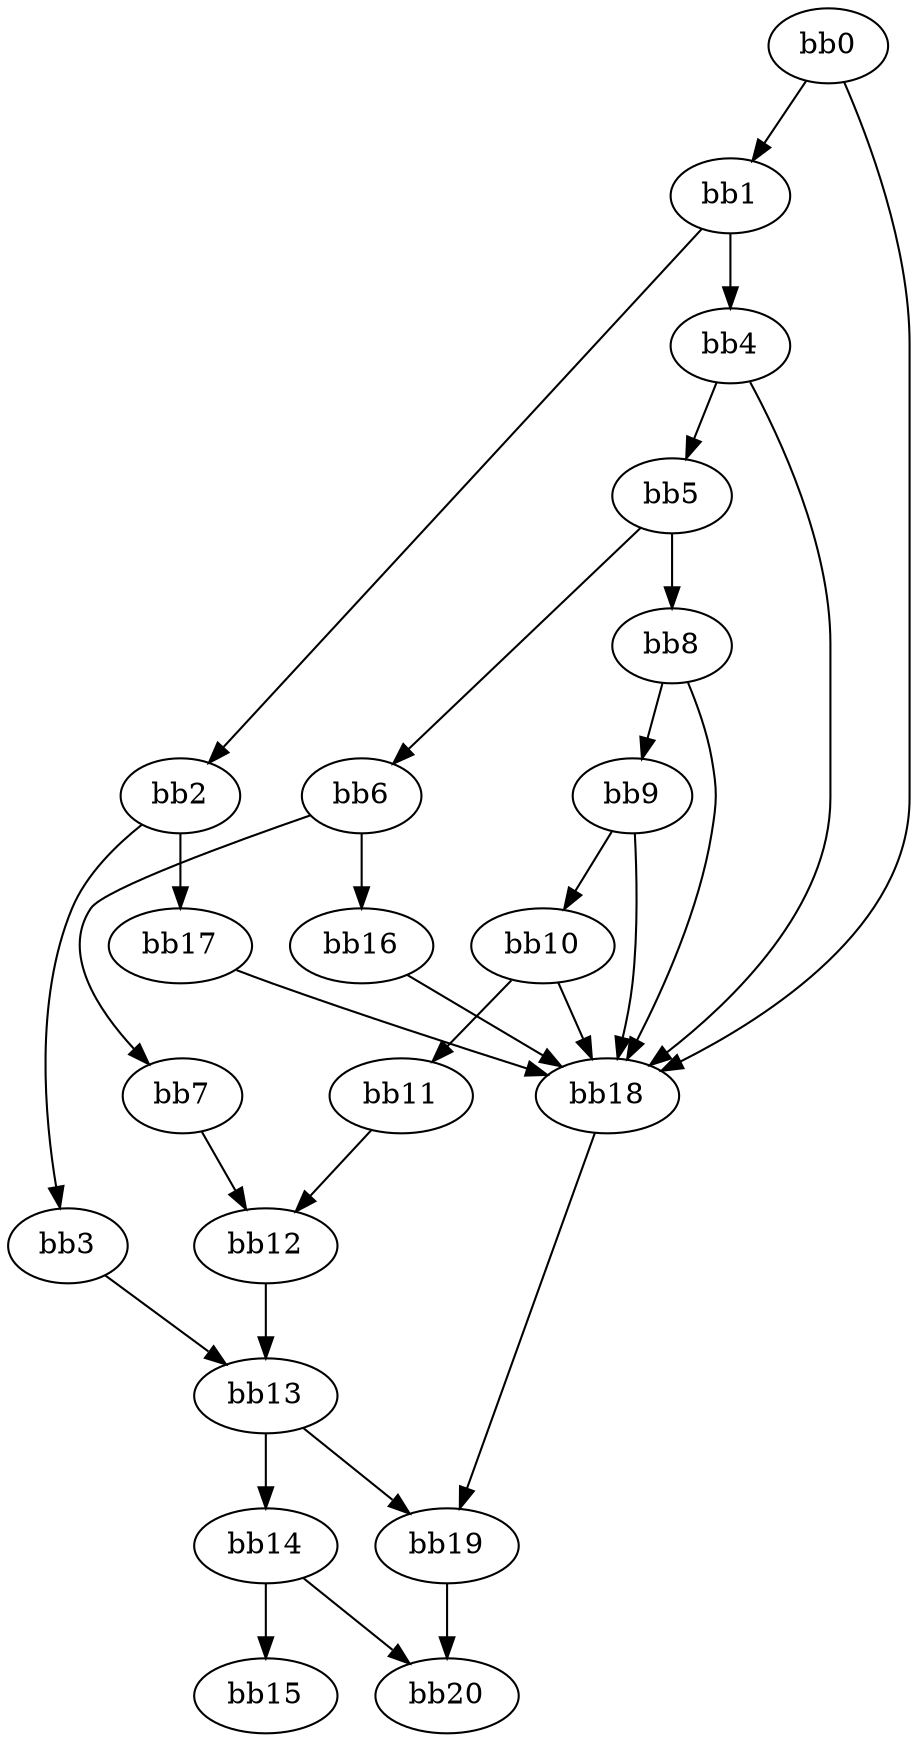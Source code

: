 digraph {
    0 [ label = "bb0\l" ]
    1 [ label = "bb1\l" ]
    2 [ label = "bb2\l" ]
    3 [ label = "bb3\l" ]
    4 [ label = "bb4\l" ]
    5 [ label = "bb5\l" ]
    6 [ label = "bb6\l" ]
    7 [ label = "bb7\l" ]
    8 [ label = "bb8\l" ]
    9 [ label = "bb9\l" ]
    10 [ label = "bb10\l" ]
    11 [ label = "bb11\l" ]
    12 [ label = "bb12\l" ]
    13 [ label = "bb13\l" ]
    14 [ label = "bb14\l" ]
    15 [ label = "bb15\l" ]
    16 [ label = "bb16\l" ]
    17 [ label = "bb17\l" ]
    18 [ label = "bb18\l" ]
    19 [ label = "bb19\l" ]
    20 [ label = "bb20\l" ]
    0 -> 1 [ ]
    0 -> 18 [ ]
    1 -> 2 [ ]
    1 -> 4 [ ]
    2 -> 3 [ ]
    2 -> 17 [ ]
    3 -> 13 [ ]
    4 -> 5 [ ]
    4 -> 18 [ ]
    5 -> 6 [ ]
    5 -> 8 [ ]
    6 -> 7 [ ]
    6 -> 16 [ ]
    7 -> 12 [ ]
    8 -> 9 [ ]
    8 -> 18 [ ]
    9 -> 10 [ ]
    9 -> 18 [ ]
    10 -> 11 [ ]
    10 -> 18 [ ]
    11 -> 12 [ ]
    12 -> 13 [ ]
    13 -> 14 [ ]
    13 -> 19 [ ]
    14 -> 15 [ ]
    14 -> 20 [ ]
    16 -> 18 [ ]
    17 -> 18 [ ]
    18 -> 19 [ ]
    19 -> 20 [ ]
}

